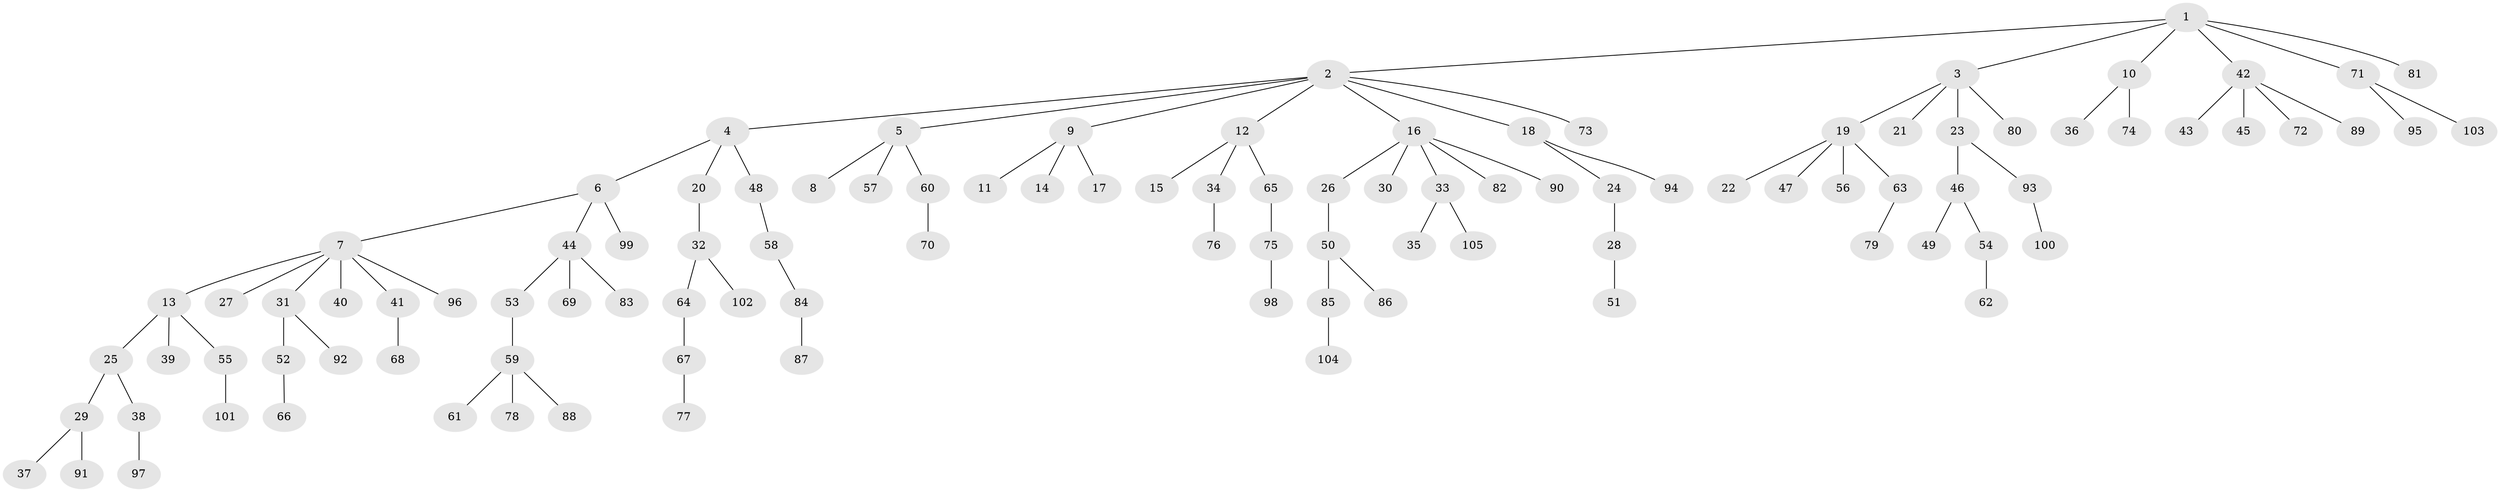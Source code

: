 // coarse degree distribution, {9: 0.02631578947368421, 4: 0.05263157894736842, 3: 0.14473684210526316, 6: 0.013157894736842105, 2: 0.14473684210526316, 1: 0.5921052631578947, 5: 0.02631578947368421}
// Generated by graph-tools (version 1.1) at 2025/52/02/27/25 19:52:13]
// undirected, 105 vertices, 104 edges
graph export_dot {
graph [start="1"]
  node [color=gray90,style=filled];
  1;
  2;
  3;
  4;
  5;
  6;
  7;
  8;
  9;
  10;
  11;
  12;
  13;
  14;
  15;
  16;
  17;
  18;
  19;
  20;
  21;
  22;
  23;
  24;
  25;
  26;
  27;
  28;
  29;
  30;
  31;
  32;
  33;
  34;
  35;
  36;
  37;
  38;
  39;
  40;
  41;
  42;
  43;
  44;
  45;
  46;
  47;
  48;
  49;
  50;
  51;
  52;
  53;
  54;
  55;
  56;
  57;
  58;
  59;
  60;
  61;
  62;
  63;
  64;
  65;
  66;
  67;
  68;
  69;
  70;
  71;
  72;
  73;
  74;
  75;
  76;
  77;
  78;
  79;
  80;
  81;
  82;
  83;
  84;
  85;
  86;
  87;
  88;
  89;
  90;
  91;
  92;
  93;
  94;
  95;
  96;
  97;
  98;
  99;
  100;
  101;
  102;
  103;
  104;
  105;
  1 -- 2;
  1 -- 3;
  1 -- 10;
  1 -- 42;
  1 -- 71;
  1 -- 81;
  2 -- 4;
  2 -- 5;
  2 -- 9;
  2 -- 12;
  2 -- 16;
  2 -- 18;
  2 -- 73;
  3 -- 19;
  3 -- 21;
  3 -- 23;
  3 -- 80;
  4 -- 6;
  4 -- 20;
  4 -- 48;
  5 -- 8;
  5 -- 57;
  5 -- 60;
  6 -- 7;
  6 -- 44;
  6 -- 99;
  7 -- 13;
  7 -- 27;
  7 -- 31;
  7 -- 40;
  7 -- 41;
  7 -- 96;
  9 -- 11;
  9 -- 14;
  9 -- 17;
  10 -- 36;
  10 -- 74;
  12 -- 15;
  12 -- 34;
  12 -- 65;
  13 -- 25;
  13 -- 39;
  13 -- 55;
  16 -- 26;
  16 -- 30;
  16 -- 33;
  16 -- 82;
  16 -- 90;
  18 -- 24;
  18 -- 94;
  19 -- 22;
  19 -- 47;
  19 -- 56;
  19 -- 63;
  20 -- 32;
  23 -- 46;
  23 -- 93;
  24 -- 28;
  25 -- 29;
  25 -- 38;
  26 -- 50;
  28 -- 51;
  29 -- 37;
  29 -- 91;
  31 -- 52;
  31 -- 92;
  32 -- 64;
  32 -- 102;
  33 -- 35;
  33 -- 105;
  34 -- 76;
  38 -- 97;
  41 -- 68;
  42 -- 43;
  42 -- 45;
  42 -- 72;
  42 -- 89;
  44 -- 53;
  44 -- 69;
  44 -- 83;
  46 -- 49;
  46 -- 54;
  48 -- 58;
  50 -- 85;
  50 -- 86;
  52 -- 66;
  53 -- 59;
  54 -- 62;
  55 -- 101;
  58 -- 84;
  59 -- 61;
  59 -- 78;
  59 -- 88;
  60 -- 70;
  63 -- 79;
  64 -- 67;
  65 -- 75;
  67 -- 77;
  71 -- 95;
  71 -- 103;
  75 -- 98;
  84 -- 87;
  85 -- 104;
  93 -- 100;
}
